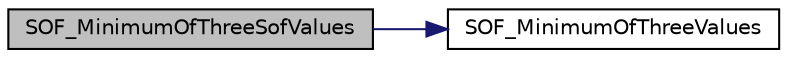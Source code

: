 digraph "SOF_MinimumOfThreeSofValues"
{
  edge [fontname="Helvetica",fontsize="10",labelfontname="Helvetica",labelfontsize="10"];
  node [fontname="Helvetica",fontsize="10",shape=record];
  rankdir="LR";
  Node156 [label="SOF_MinimumOfThreeSofValues",height=0.2,width=0.4,color="black", fillcolor="grey75", style="filled", fontcolor="black"];
  Node156 -> Node157 [color="midnightblue",fontsize="10",style="solid",fontname="Helvetica"];
  Node157 [label="SOF_MinimumOfThreeValues",height=0.2,width=0.4,color="black", fillcolor="white", style="filled",URL="$sox_8c.html#a56b4fa991373e5b1e3fd9aa70d8046b8",tooltip="calculates minimum of three values "];
}
